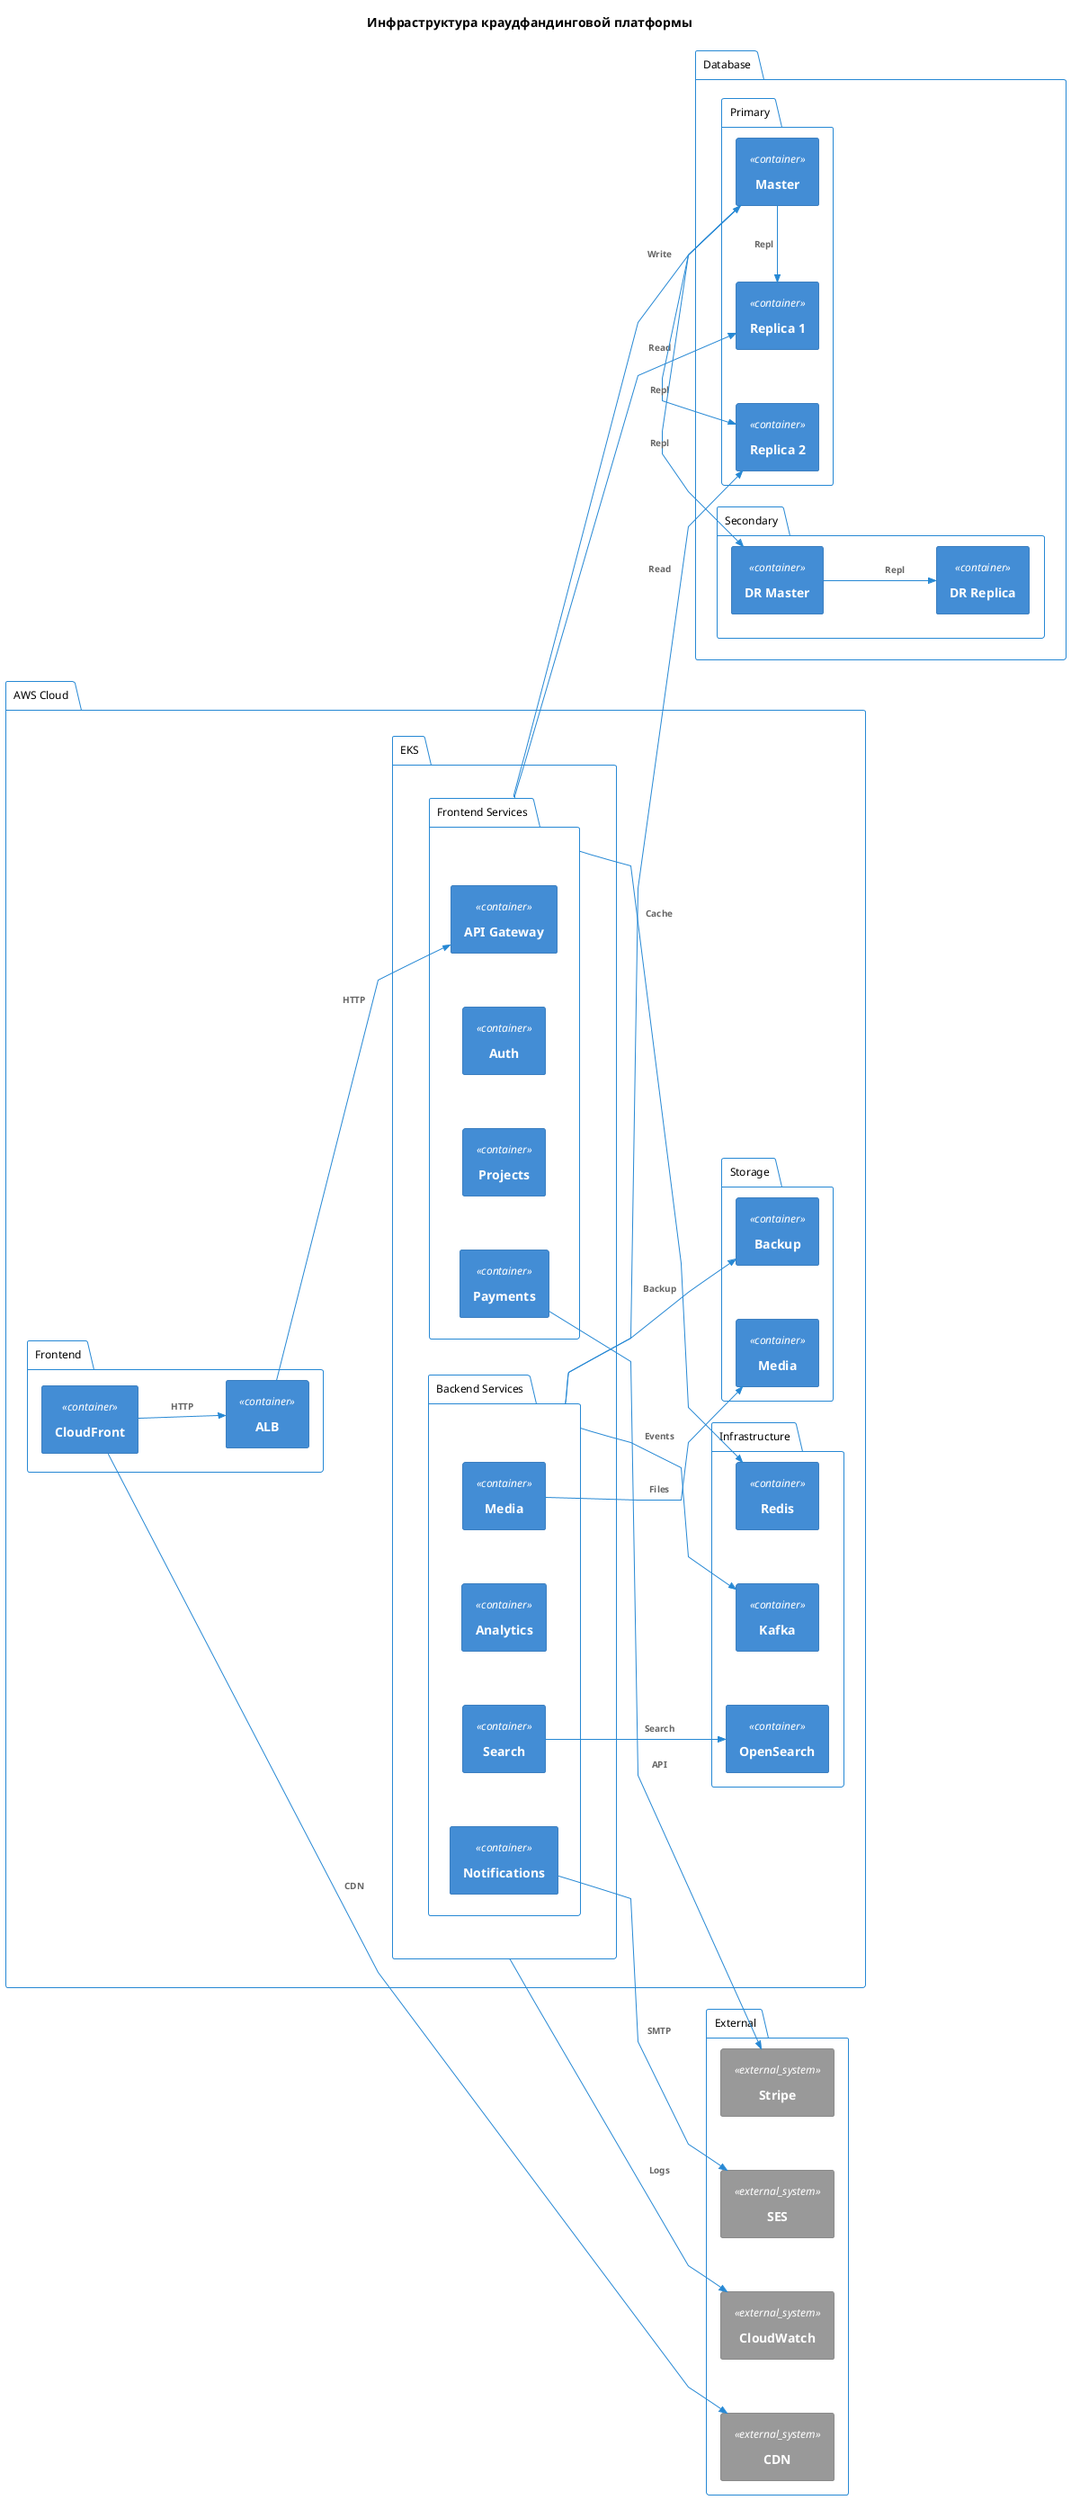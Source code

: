 @startuml
!include <C4/C4_Container>

' Настройка стилей
skinparam linetype polyline
skinparam nodesep 60
skinparam ranksep 60
skinparam padding 5
skinparam defaultTextAlignment center
skinparam maxMessageSize 50

' Уменьшаем размер шрифта
skinparam defaultFontSize 12
skinparam arrowFontSize 10

skinparam arrow {
    Color #2688d4
    Thickness 1
}
skinparam rectangle {
    BorderColor #2688d4
    BorderThickness 1
}
skinparam package {
    BorderColor #2688d4
    BorderThickness 1
    Padding 10
}

' Настройка направления диаграммы
left to right direction

title Инфраструктура краудфандинговой платформы

' Внешние системы
package "External" as external {
    System_Ext(cdn, "CDN", "")
    System_Ext(stripe, "Stripe", "")
    System_Ext(ses, "SES", "")
    System_Ext(cw, "CloudWatch", "")
}

package "AWS Cloud" as cloud {
    package "Frontend" as frontend {
        Container(cf, "CloudFront", "")
        Container(alb, "ALB", "")
    }

    package "Infrastructure" as infra {
        Container(kafka, "Kafka", "")
        Container(es, "OpenSearch", "")
        Container(redis, "Redis", "")
    }

    package "EKS" as k8s {
        package "Frontend Services" as fs {
            Container(gw, "API Gateway", "")
            Container(auth, "Auth", "")
            Container(proj, "Projects", "")
            Container(pay, "Payments", "")
        }
        
        package "Backend Services" as bs {
            Container(notif, "Notifications", "")
            Container(anl, "Analytics", "")
            Container(media, "Media", "")
            Container(search, "Search", "")
        }
    }

    package "Storage" as storage {
        Container(s3m, "Media", "")
        Container(s3b, "Backup", "")
    }
}

package "Database" as db {
    package "Primary" as primary {
        Container(master, "Master", "")
        Container(r1, "Replica 1", "")
        Container(r2, "Replica 2", "")
    }

    package "Secondary" as secondary {
        Container(dr, "DR Master", "")
        Container(drr, "DR Replica", "")
    }
}

' Связи с внешними сервисами
Rel(cf, cdn, "CDN")
Rel(pay, stripe, "API")
Rel(notif, ses, "SMTP")
Rel(k8s, cw, "Logs")

' Связи фронтенда
Rel_D(cf, alb, "HTTP")
Rel_D(alb, gw, "HTTP")

' Связи с инфраструктурой
Rel(fs, redis, "Cache")
Rel(bs, kafka, "Events")
Rel(search, es, "Search")

' Связи с хранилищем
Rel(media, s3m, "Files")
Rel(bs, s3b, "Backup")

' Связи с БД
Rel(fs, master, "Write")
Rel(fs, r1, "Read")
Rel(bs, r2, "Read")

' Репликация
Rel_R(master, r1, "Repl")
Rel_R(master, r2, "Repl")
Rel_R(master, dr, "Repl")
Rel_D(dr, drr, "Repl")

@enduml
